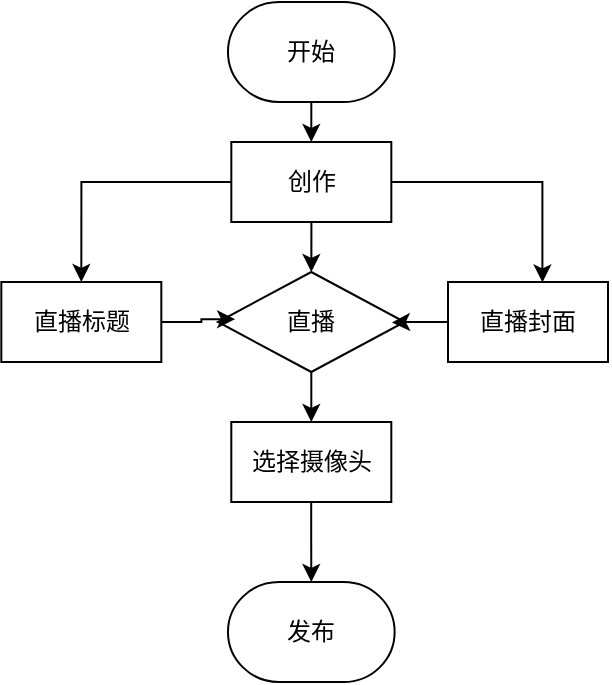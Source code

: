 <mxfile version="21.3.3" type="github">
  <diagram name="第 1 页" id="COOaEOr1BQ76BO3fUvnF">
    <mxGraphModel dx="1050" dy="589" grid="1" gridSize="10" guides="1" tooltips="1" connect="1" arrows="1" fold="1" page="1" pageScale="1" pageWidth="827" pageHeight="1169" math="0" shadow="0">
      <root>
        <mxCell id="0" />
        <mxCell id="1" parent="0" />
        <mxCell id="-tU9jXNTnPdakjgBoUlV-1" style="edgeStyle=orthogonalEdgeStyle;rounded=0;orthogonalLoop=1;jettySize=auto;html=1;entryX=0.5;entryY=0;entryDx=0;entryDy=0;" edge="1" parent="1" source="-tU9jXNTnPdakjgBoUlV-2" target="-tU9jXNTnPdakjgBoUlV-6">
          <mxGeometry relative="1" as="geometry" />
        </mxCell>
        <mxCell id="-tU9jXNTnPdakjgBoUlV-2" value="开始" style="strokeWidth=1;html=1;shape=mxgraph.flowchart.terminator;whiteSpace=wrap;" vertex="1" parent="1">
          <mxGeometry x="299.99" y="100" width="83.33" height="50" as="geometry" />
        </mxCell>
        <mxCell id="-tU9jXNTnPdakjgBoUlV-3" style="edgeStyle=orthogonalEdgeStyle;rounded=0;orthogonalLoop=1;jettySize=auto;html=1;entryX=0.5;entryY=0;entryDx=0;entryDy=0;entryPerimeter=0;" edge="1" parent="1" source="-tU9jXNTnPdakjgBoUlV-6" target="-tU9jXNTnPdakjgBoUlV-8">
          <mxGeometry relative="1" as="geometry" />
        </mxCell>
        <mxCell id="-tU9jXNTnPdakjgBoUlV-4" style="edgeStyle=orthogonalEdgeStyle;rounded=0;orthogonalLoop=1;jettySize=auto;html=1;entryX=0.5;entryY=0;entryDx=0;entryDy=0;" edge="1" parent="1" source="-tU9jXNTnPdakjgBoUlV-6" target="-tU9jXNTnPdakjgBoUlV-19">
          <mxGeometry relative="1" as="geometry" />
        </mxCell>
        <mxCell id="-tU9jXNTnPdakjgBoUlV-5" style="edgeStyle=orthogonalEdgeStyle;rounded=0;orthogonalLoop=1;jettySize=auto;html=1;entryX=0.59;entryY=0.005;entryDx=0;entryDy=0;entryPerimeter=0;" edge="1" parent="1" source="-tU9jXNTnPdakjgBoUlV-6" target="-tU9jXNTnPdakjgBoUlV-22">
          <mxGeometry relative="1" as="geometry" />
        </mxCell>
        <mxCell id="-tU9jXNTnPdakjgBoUlV-6" value="创作" style="rounded=0;whiteSpace=wrap;html=1;" vertex="1" parent="1">
          <mxGeometry x="301.66" y="170" width="80" height="40" as="geometry" />
        </mxCell>
        <mxCell id="-tU9jXNTnPdakjgBoUlV-7" style="edgeStyle=orthogonalEdgeStyle;rounded=0;orthogonalLoop=1;jettySize=auto;html=1;exitX=0.5;exitY=1;exitDx=0;exitDy=0;exitPerimeter=0;entryX=0.5;entryY=0;entryDx=0;entryDy=0;" edge="1" parent="1" source="-tU9jXNTnPdakjgBoUlV-8" target="-tU9jXNTnPdakjgBoUlV-13">
          <mxGeometry relative="1" as="geometry" />
        </mxCell>
        <mxCell id="-tU9jXNTnPdakjgBoUlV-8" value="直播" style="strokeWidth=1;html=1;shape=mxgraph.flowchart.decision;whiteSpace=wrap;" vertex="1" parent="1">
          <mxGeometry x="294.98" y="235" width="93.34" height="50" as="geometry" />
        </mxCell>
        <mxCell id="-tU9jXNTnPdakjgBoUlV-29" style="edgeStyle=orthogonalEdgeStyle;rounded=0;orthogonalLoop=1;jettySize=auto;html=1;entryX=0.5;entryY=0;entryDx=0;entryDy=0;entryPerimeter=0;" edge="1" parent="1" source="-tU9jXNTnPdakjgBoUlV-13" target="-tU9jXNTnPdakjgBoUlV-20">
          <mxGeometry relative="1" as="geometry" />
        </mxCell>
        <mxCell id="-tU9jXNTnPdakjgBoUlV-13" value="选择摄像头" style="rounded=0;whiteSpace=wrap;html=1;" vertex="1" parent="1">
          <mxGeometry x="301.65" y="310" width="80" height="40" as="geometry" />
        </mxCell>
        <mxCell id="-tU9jXNTnPdakjgBoUlV-18" style="edgeStyle=orthogonalEdgeStyle;rounded=0;orthogonalLoop=1;jettySize=auto;html=1;entryX=0.092;entryY=0.472;entryDx=0;entryDy=0;entryPerimeter=0;" edge="1" parent="1" source="-tU9jXNTnPdakjgBoUlV-19" target="-tU9jXNTnPdakjgBoUlV-8">
          <mxGeometry relative="1" as="geometry" />
        </mxCell>
        <mxCell id="-tU9jXNTnPdakjgBoUlV-19" value="直播标题" style="rounded=0;whiteSpace=wrap;html=1;" vertex="1" parent="1">
          <mxGeometry x="186.66" y="240" width="80" height="40" as="geometry" />
        </mxCell>
        <mxCell id="-tU9jXNTnPdakjgBoUlV-20" value="发布" style="strokeWidth=1;html=1;shape=mxgraph.flowchart.terminator;whiteSpace=wrap;" vertex="1" parent="1">
          <mxGeometry x="299.99" y="390" width="83.33" height="50" as="geometry" />
        </mxCell>
        <mxCell id="-tU9jXNTnPdakjgBoUlV-21" style="edgeStyle=orthogonalEdgeStyle;rounded=0;orthogonalLoop=1;jettySize=auto;html=1;entryX=0.932;entryY=0.504;entryDx=0;entryDy=0;entryPerimeter=0;" edge="1" parent="1" source="-tU9jXNTnPdakjgBoUlV-22" target="-tU9jXNTnPdakjgBoUlV-8">
          <mxGeometry relative="1" as="geometry" />
        </mxCell>
        <mxCell id="-tU9jXNTnPdakjgBoUlV-22" value="直播封面" style="rounded=0;whiteSpace=wrap;html=1;" vertex="1" parent="1">
          <mxGeometry x="410" y="240" width="80" height="40" as="geometry" />
        </mxCell>
      </root>
    </mxGraphModel>
  </diagram>
</mxfile>

